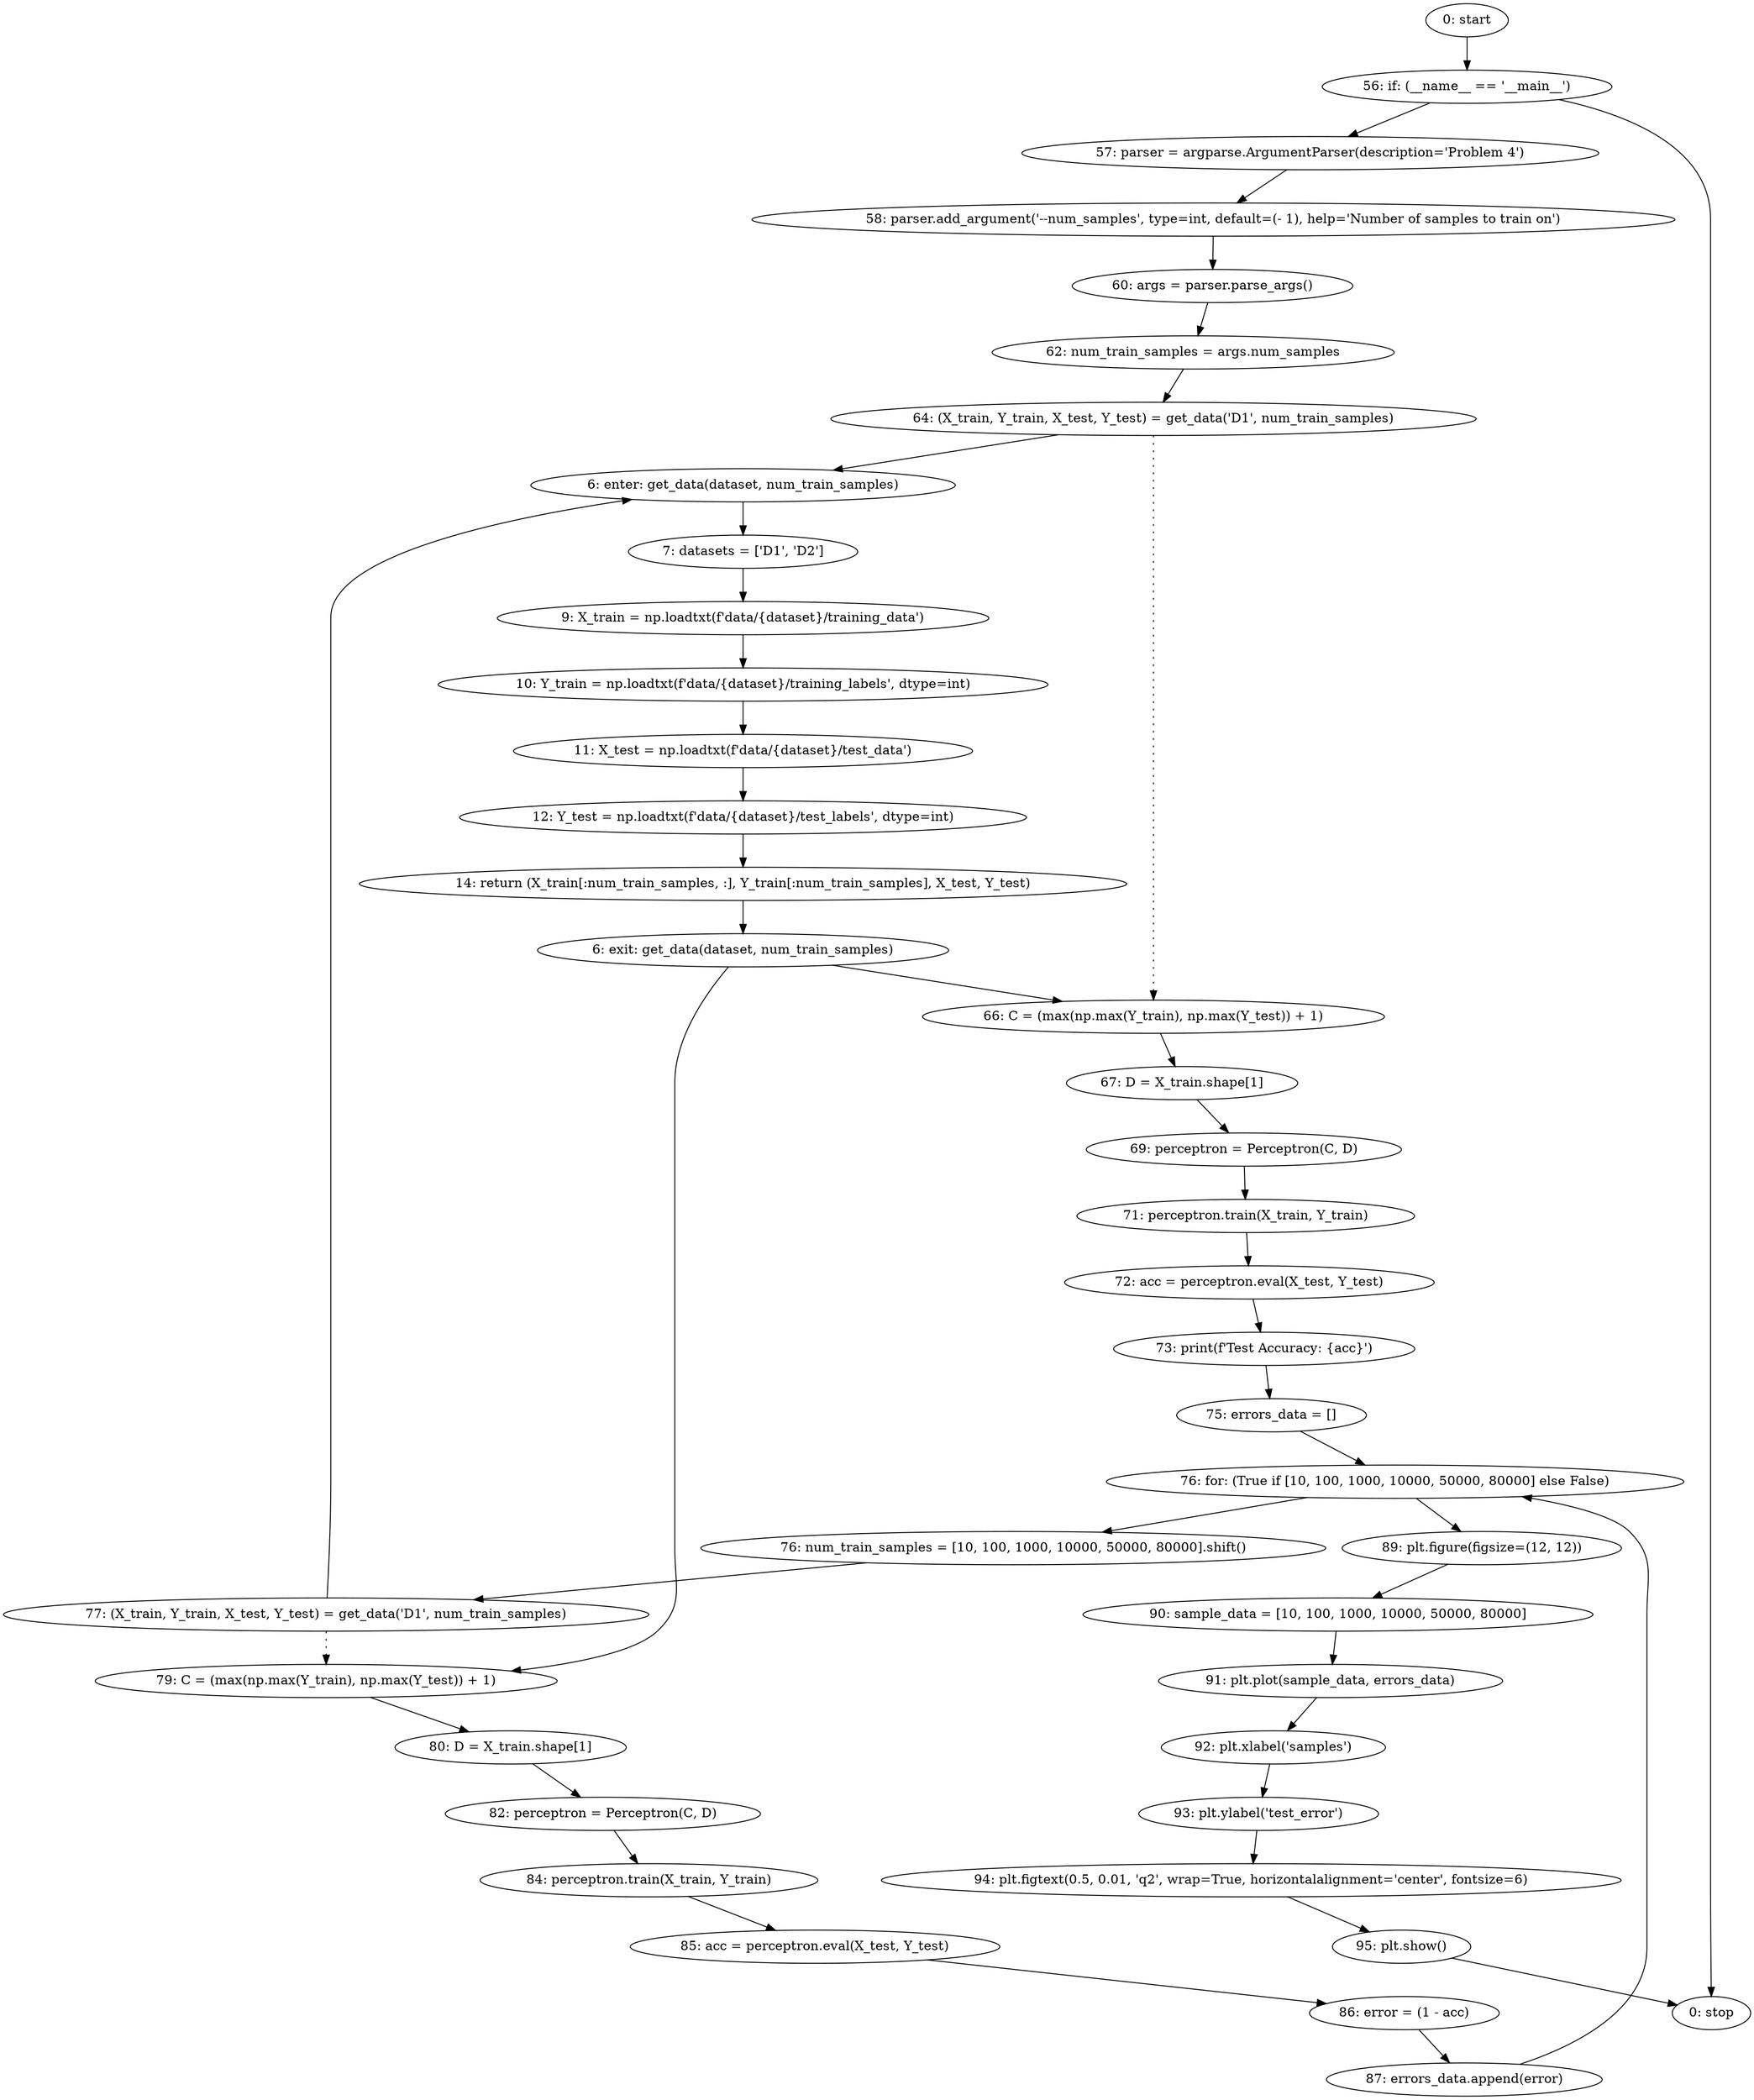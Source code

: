 strict digraph "" {
	node [label="\N"];
	0	 [label="0: start"];
	9	 [label="56: if: (__name__ == '__main__')"];
	0 -> 9;
	10	 [label="57: parser = argparse.ArgumentParser(description='Problem 4')"];
	9 -> 10;
	39	 [label="0: stop"];
	9 -> 39;
	1	 [label="6: enter: get_data(dataset, num_train_samples)"];
	3	 [label="7: datasets = ['D1', 'D2']"];
	1 -> 3;
	4	 [label="9: X_train = np.loadtxt(f'data/{dataset}/training_data')"];
	3 -> 4;
	14	 [label="64: (X_train, Y_train, X_test, Y_test) = get_data('D1', num_train_samples)"];
	14 -> 1;
	15	 [label="66: C = (max(np.max(Y_train), np.max(Y_test)) + 1)"];
	14 -> 15	 [style=dotted,
		weight=100];
	16	 [label="67: D = X_train.shape[1]"];
	15 -> 16;
	24	 [label="77: (X_train, Y_train, X_test, Y_test) = get_data('D1', num_train_samples)"];
	24 -> 1;
	25	 [label="79: C = (max(np.max(Y_train), np.max(Y_test)) + 1)"];
	24 -> 25	 [style=dotted,
		weight=100];
	26	 [label="80: D = X_train.shape[1]"];
	25 -> 26;
	2	 [label="6: exit: get_data(dataset, num_train_samples)"];
	2 -> 15;
	2 -> 25;
	8	 [label="14: return (X_train[:num_train_samples, :], Y_train[:num_train_samples], X_test, Y_test)"];
	8 -> 2;
	5	 [label="10: Y_train = np.loadtxt(f'data/{dataset}/training_labels', dtype=int)"];
	4 -> 5;
	6	 [label="11: X_test = np.loadtxt(f'data/{dataset}/test_data')"];
	5 -> 6;
	7	 [label="12: Y_test = np.loadtxt(f'data/{dataset}/test_labels', dtype=int)"];
	6 -> 7;
	7 -> 8;
	11	 [label="58: parser.add_argument('--num_samples', type=int, default=(- 1), help='Number of samples to train on')"];
	10 -> 11;
	12	 [label="60: args = parser.parse_args()"];
	11 -> 12;
	13	 [label="62: num_train_samples = args.num_samples"];
	12 -> 13;
	13 -> 14;
	17	 [label="69: perceptron = Perceptron(C, D)"];
	16 -> 17;
	18	 [label="71: perceptron.train(X_train, Y_train)"];
	17 -> 18;
	19	 [label="72: acc = perceptron.eval(X_test, Y_test)"];
	18 -> 19;
	20	 [label="73: print(f'Test Accuracy: {acc}')"];
	19 -> 20;
	21	 [label="75: errors_data = []"];
	20 -> 21;
	22	 [label="76: for: (True if [10, 100, 1000, 10000, 50000, 80000] else False)"];
	21 -> 22;
	23	 [label="76: num_train_samples = [10, 100, 1000, 10000, 50000, 80000].shift()"];
	22 -> 23;
	32	 [label="89: plt.figure(figsize=(12, 12))"];
	22 -> 32;
	23 -> 24;
	33	 [label="90: sample_data = [10, 100, 1000, 10000, 50000, 80000]"];
	32 -> 33;
	31	 [label="87: errors_data.append(error)"];
	31 -> 22;
	27	 [label="82: perceptron = Perceptron(C, D)"];
	26 -> 27;
	28	 [label="84: perceptron.train(X_train, Y_train)"];
	27 -> 28;
	29	 [label="85: acc = perceptron.eval(X_test, Y_test)"];
	28 -> 29;
	30	 [label="86: error = (1 - acc)"];
	29 -> 30;
	30 -> 31;
	34	 [label="91: plt.plot(sample_data, errors_data)"];
	33 -> 34;
	35	 [label="92: plt.xlabel('samples')"];
	34 -> 35;
	36	 [label="93: plt.ylabel('test_error')"];
	35 -> 36;
	37	 [label="94: plt.figtext(0.5, 0.01, 'q2', wrap=True, horizontalalignment='center', fontsize=6)"];
	36 -> 37;
	38	 [label="95: plt.show()"];
	37 -> 38;
	38 -> 39;
}

